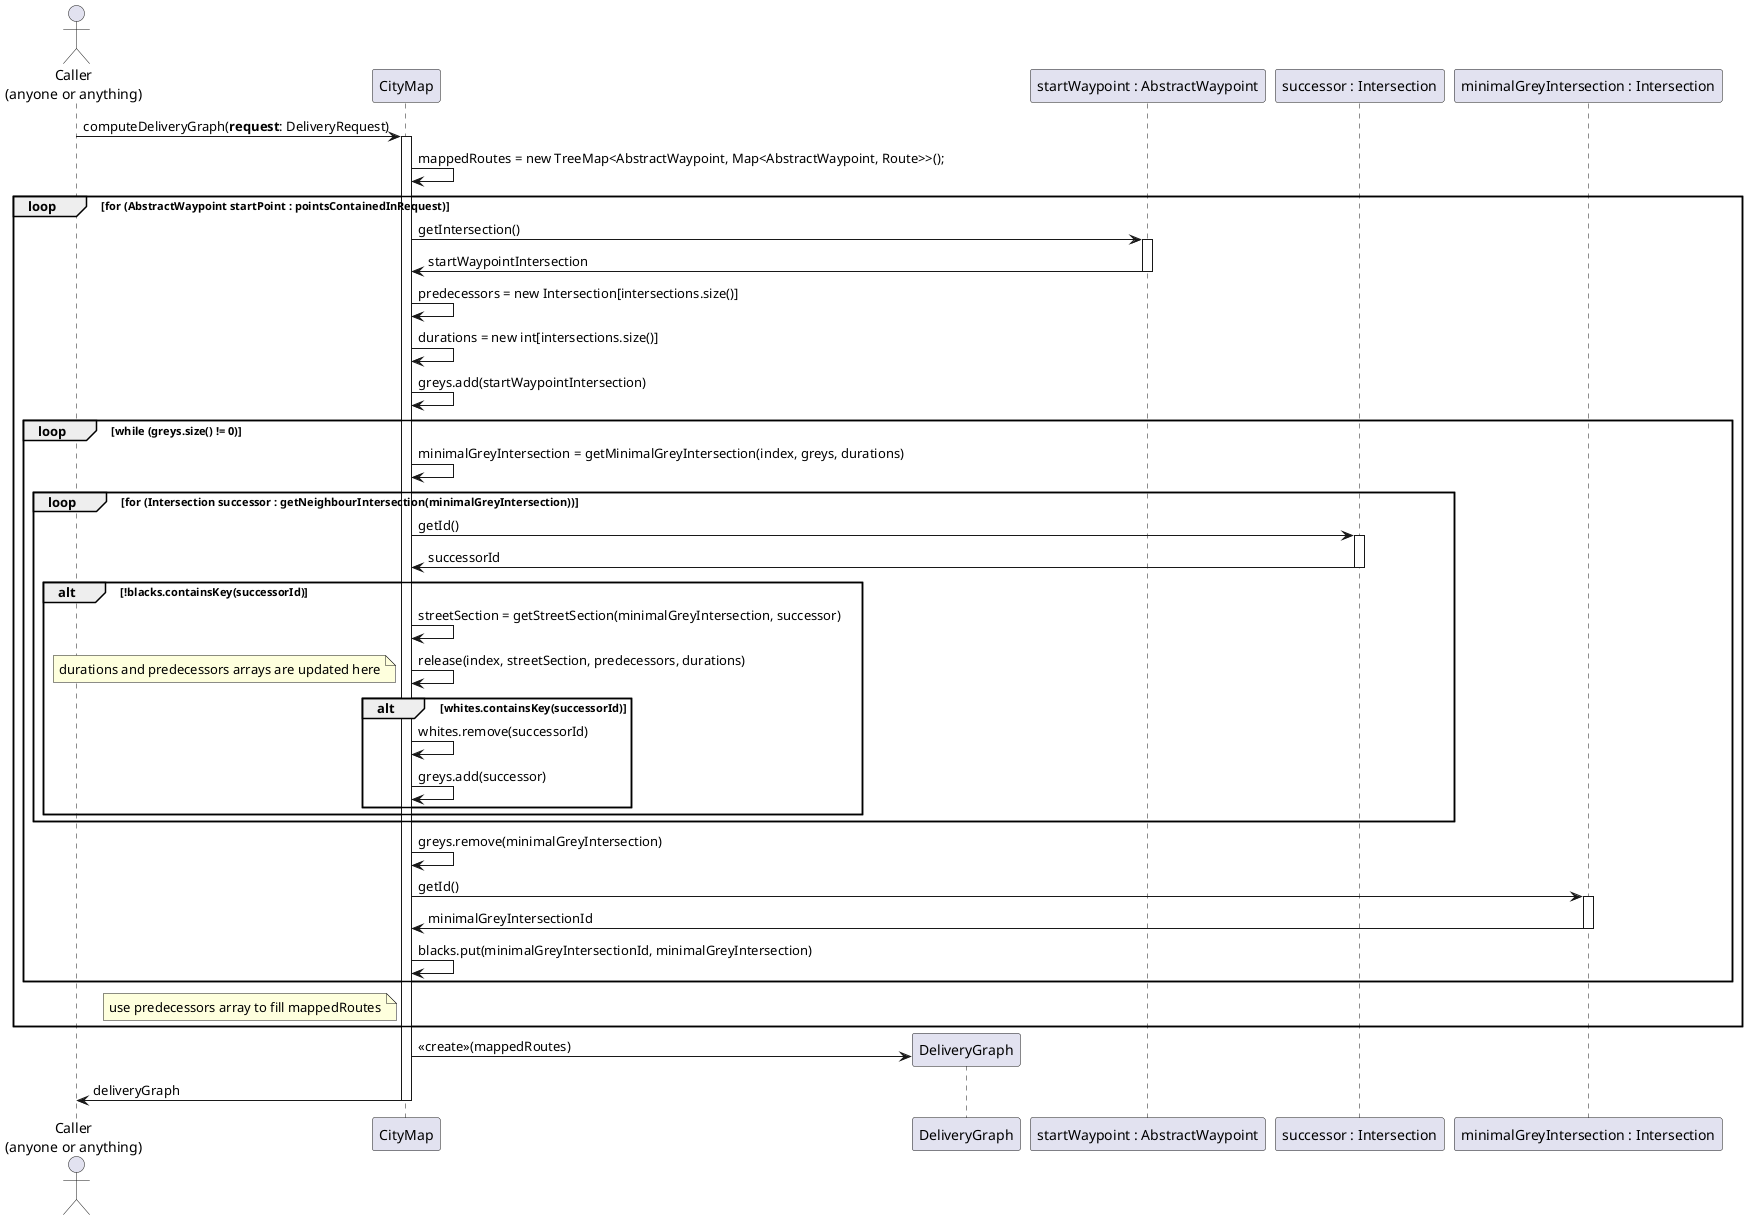 @startuml
actor "Caller\n(anyone or anything)" as CPS
participant CityMap as CM
participant DeliveryGraph as DG
participant "startWaypoint : AbstractWaypoint" as SWP
participant "successor : Intersection" as S
participant "minimalGreyIntersection : Intersection" as MGI


CPS -> CM : computeDeliveryGraph(**request**: DeliveryRequest)
activate CM
CM -> CM : mappedRoutes = new TreeMap<AbstractWaypoint, Map<AbstractWaypoint, Route>>();
loop for (AbstractWaypoint startPoint : pointsContainedInRequest)
    CM -> SWP : getIntersection()
    activate SWP
    CM <- SWP : startWaypointIntersection
    deactivate SWP
    CM -> CM : predecessors = new Intersection[intersections.size()]
    CM -> CM : durations = new int[intersections.size()]
    CM -> CM : greys.add(startWaypointIntersection)
    loop while (greys.size() != 0)
        CM -> CM : minimalGreyIntersection = getMinimalGreyIntersection(index, greys, durations)
        loop for (Intersection successor : getNeighbourIntersection(minimalGreyIntersection))
            CM -> S : getId()
            activate S
            CM <- S : successorId
            deactivate S
            alt !blacks.containsKey(successorId)
                CM -> CM : streetSection = getStreetSection(minimalGreyIntersection, successor)
                CM -> CM : release(index, streetSection, predecessors, durations)
                note left
                    durations and predecessors arrays are updated here
                end note
                alt whites.containsKey(successorId)
                    CM -> CM : whites.remove(successorId)
                    CM -> CM : greys.add(successor)
                end
            end
        end
        CM -> CM : greys.remove(minimalGreyIntersection)
        CM -> MGI : getId()
        activate MGI
        CM <- MGI : minimalGreyIntersectionId
        deactivate MGI
        CM -> CM : blacks.put(minimalGreyIntersectionId, minimalGreyIntersection)
    end
    note left of CM
        use predecessors array to fill mappedRoutes
    end note
end
create DG
CM -> DG : <<create>>(mappedRoutes)
CPS <- CM : deliveryGraph
deactivate CM

@enduml

